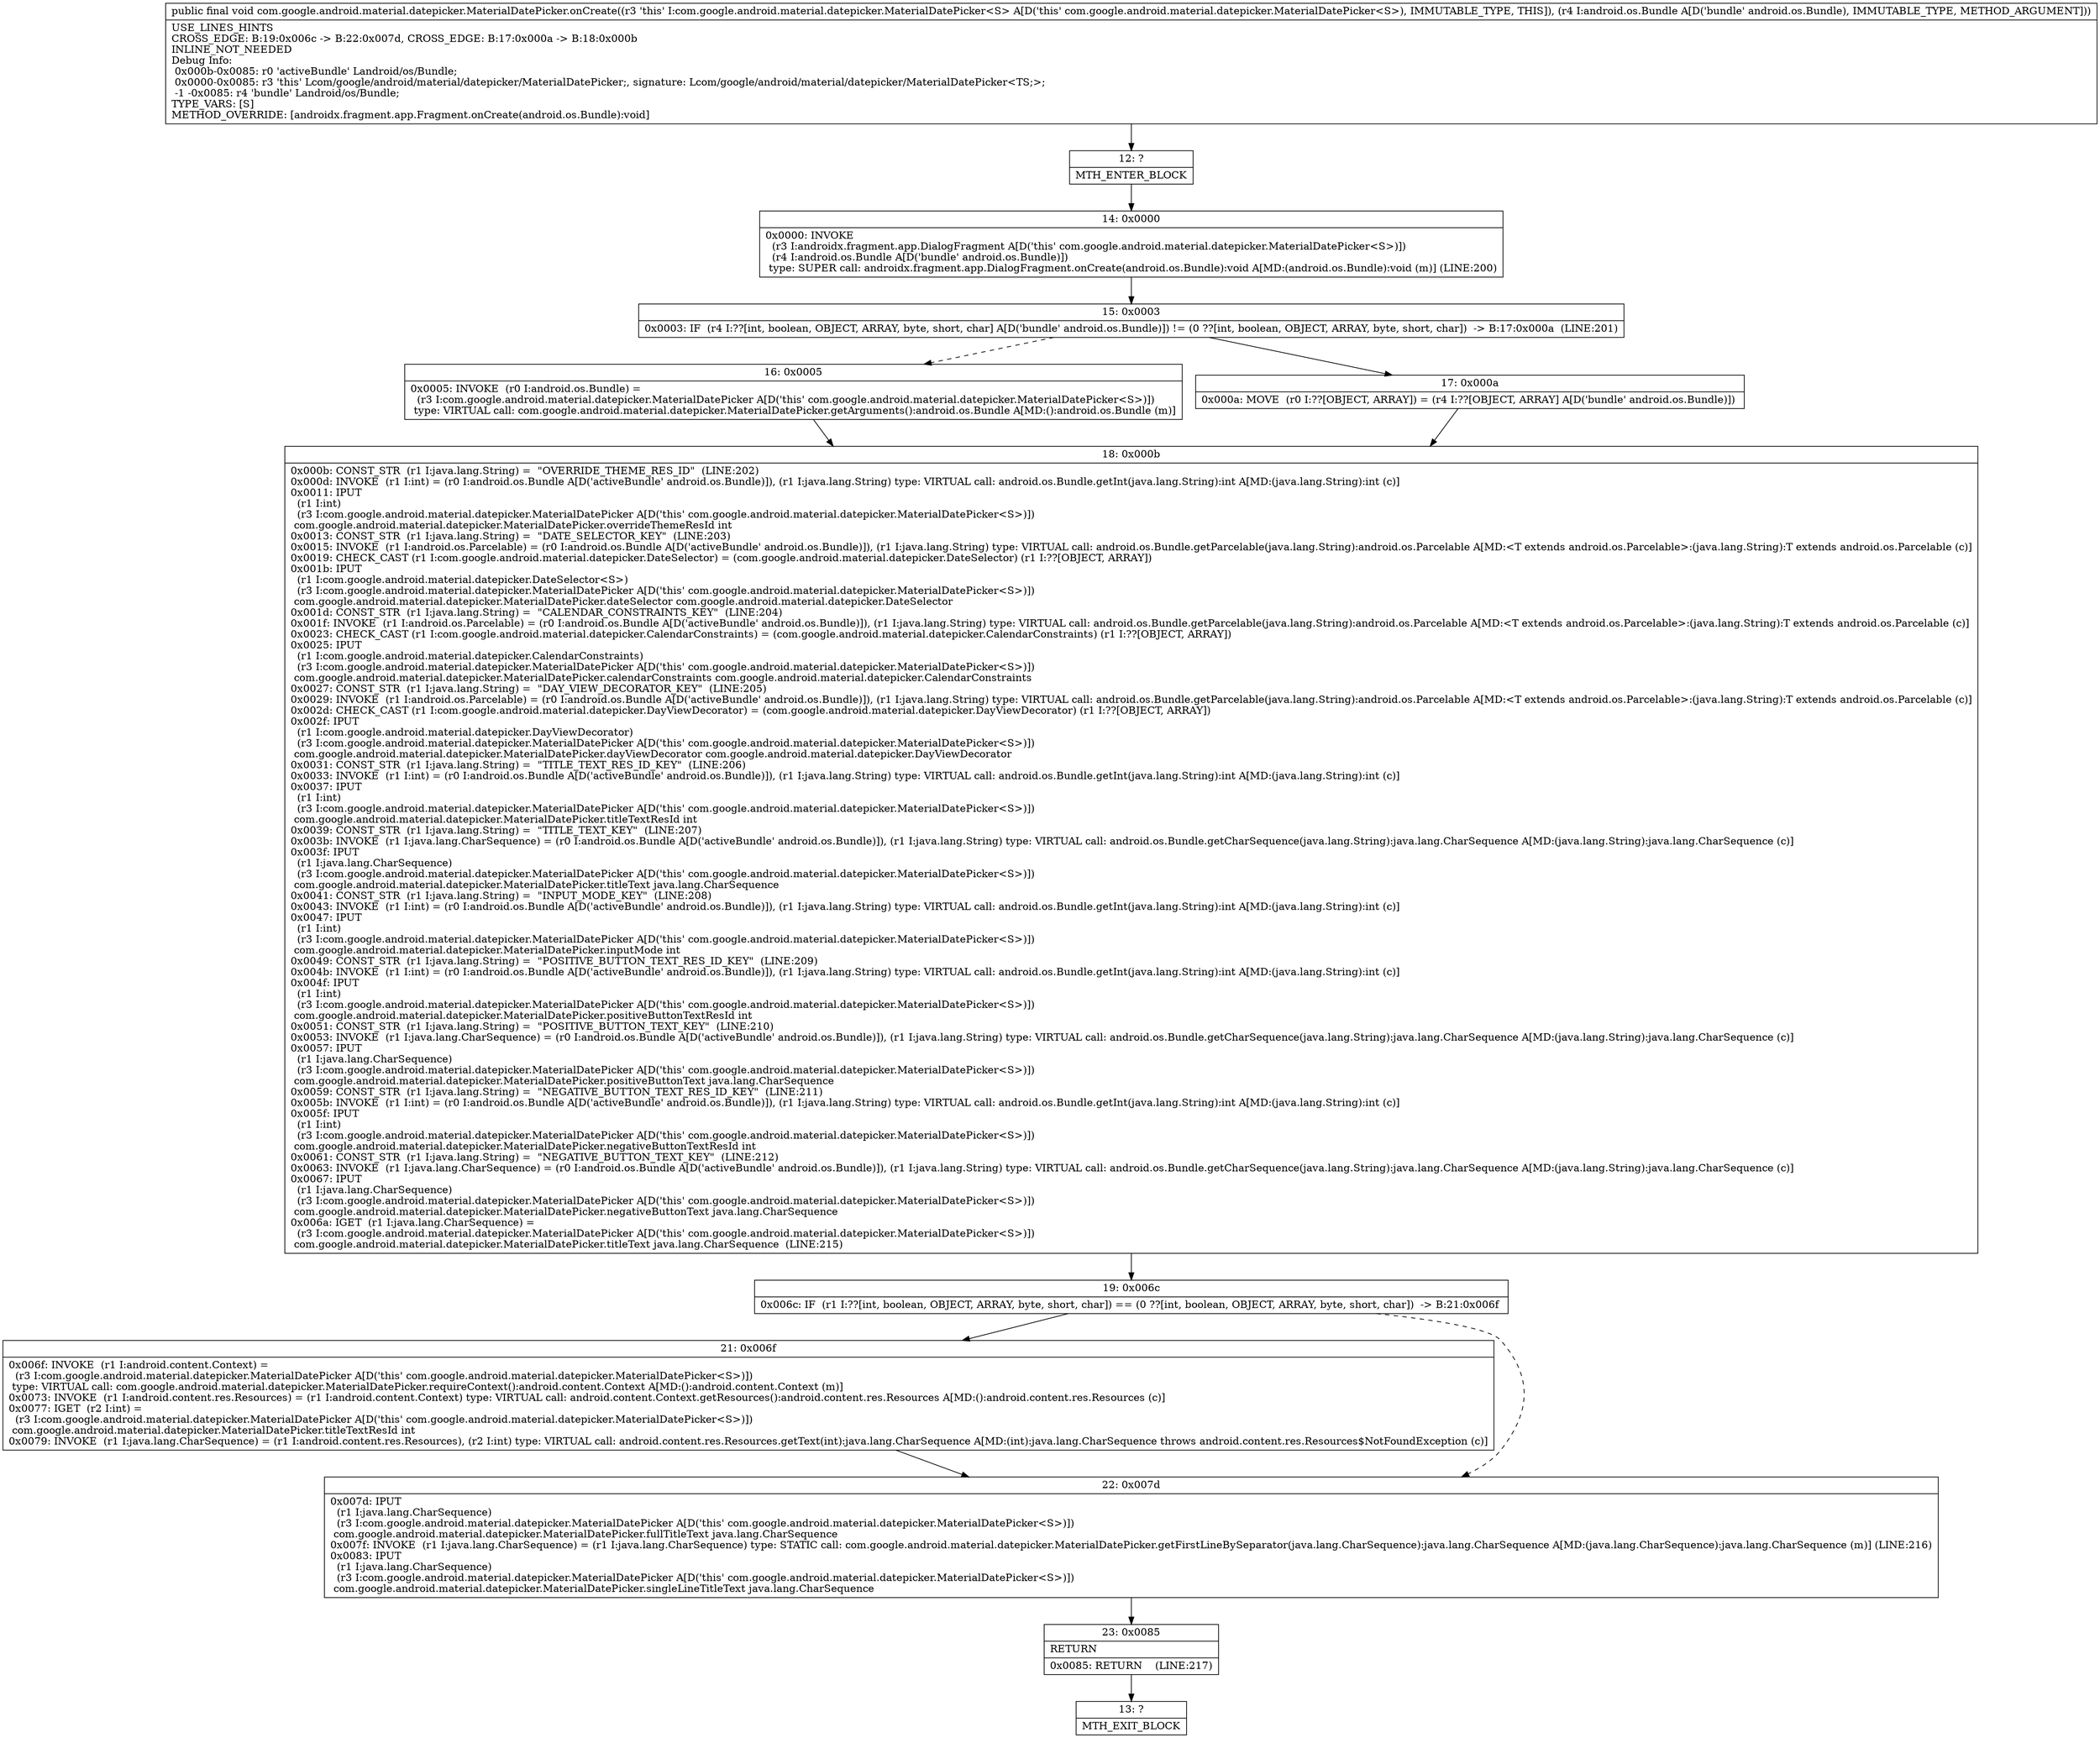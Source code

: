 digraph "CFG forcom.google.android.material.datepicker.MaterialDatePicker.onCreate(Landroid\/os\/Bundle;)V" {
Node_12 [shape=record,label="{12\:\ ?|MTH_ENTER_BLOCK\l}"];
Node_14 [shape=record,label="{14\:\ 0x0000|0x0000: INVOKE  \l  (r3 I:androidx.fragment.app.DialogFragment A[D('this' com.google.android.material.datepicker.MaterialDatePicker\<S\>)])\l  (r4 I:android.os.Bundle A[D('bundle' android.os.Bundle)])\l type: SUPER call: androidx.fragment.app.DialogFragment.onCreate(android.os.Bundle):void A[MD:(android.os.Bundle):void (m)] (LINE:200)\l}"];
Node_15 [shape=record,label="{15\:\ 0x0003|0x0003: IF  (r4 I:??[int, boolean, OBJECT, ARRAY, byte, short, char] A[D('bundle' android.os.Bundle)]) != (0 ??[int, boolean, OBJECT, ARRAY, byte, short, char])  \-\> B:17:0x000a  (LINE:201)\l}"];
Node_16 [shape=record,label="{16\:\ 0x0005|0x0005: INVOKE  (r0 I:android.os.Bundle) = \l  (r3 I:com.google.android.material.datepicker.MaterialDatePicker A[D('this' com.google.android.material.datepicker.MaterialDatePicker\<S\>)])\l type: VIRTUAL call: com.google.android.material.datepicker.MaterialDatePicker.getArguments():android.os.Bundle A[MD:():android.os.Bundle (m)]\l}"];
Node_18 [shape=record,label="{18\:\ 0x000b|0x000b: CONST_STR  (r1 I:java.lang.String) =  \"OVERRIDE_THEME_RES_ID\"  (LINE:202)\l0x000d: INVOKE  (r1 I:int) = (r0 I:android.os.Bundle A[D('activeBundle' android.os.Bundle)]), (r1 I:java.lang.String) type: VIRTUAL call: android.os.Bundle.getInt(java.lang.String):int A[MD:(java.lang.String):int (c)]\l0x0011: IPUT  \l  (r1 I:int)\l  (r3 I:com.google.android.material.datepicker.MaterialDatePicker A[D('this' com.google.android.material.datepicker.MaterialDatePicker\<S\>)])\l com.google.android.material.datepicker.MaterialDatePicker.overrideThemeResId int \l0x0013: CONST_STR  (r1 I:java.lang.String) =  \"DATE_SELECTOR_KEY\"  (LINE:203)\l0x0015: INVOKE  (r1 I:android.os.Parcelable) = (r0 I:android.os.Bundle A[D('activeBundle' android.os.Bundle)]), (r1 I:java.lang.String) type: VIRTUAL call: android.os.Bundle.getParcelable(java.lang.String):android.os.Parcelable A[MD:\<T extends android.os.Parcelable\>:(java.lang.String):T extends android.os.Parcelable (c)]\l0x0019: CHECK_CAST (r1 I:com.google.android.material.datepicker.DateSelector) = (com.google.android.material.datepicker.DateSelector) (r1 I:??[OBJECT, ARRAY]) \l0x001b: IPUT  \l  (r1 I:com.google.android.material.datepicker.DateSelector\<S\>)\l  (r3 I:com.google.android.material.datepicker.MaterialDatePicker A[D('this' com.google.android.material.datepicker.MaterialDatePicker\<S\>)])\l com.google.android.material.datepicker.MaterialDatePicker.dateSelector com.google.android.material.datepicker.DateSelector \l0x001d: CONST_STR  (r1 I:java.lang.String) =  \"CALENDAR_CONSTRAINTS_KEY\"  (LINE:204)\l0x001f: INVOKE  (r1 I:android.os.Parcelable) = (r0 I:android.os.Bundle A[D('activeBundle' android.os.Bundle)]), (r1 I:java.lang.String) type: VIRTUAL call: android.os.Bundle.getParcelable(java.lang.String):android.os.Parcelable A[MD:\<T extends android.os.Parcelable\>:(java.lang.String):T extends android.os.Parcelable (c)]\l0x0023: CHECK_CAST (r1 I:com.google.android.material.datepicker.CalendarConstraints) = (com.google.android.material.datepicker.CalendarConstraints) (r1 I:??[OBJECT, ARRAY]) \l0x0025: IPUT  \l  (r1 I:com.google.android.material.datepicker.CalendarConstraints)\l  (r3 I:com.google.android.material.datepicker.MaterialDatePicker A[D('this' com.google.android.material.datepicker.MaterialDatePicker\<S\>)])\l com.google.android.material.datepicker.MaterialDatePicker.calendarConstraints com.google.android.material.datepicker.CalendarConstraints \l0x0027: CONST_STR  (r1 I:java.lang.String) =  \"DAY_VIEW_DECORATOR_KEY\"  (LINE:205)\l0x0029: INVOKE  (r1 I:android.os.Parcelable) = (r0 I:android.os.Bundle A[D('activeBundle' android.os.Bundle)]), (r1 I:java.lang.String) type: VIRTUAL call: android.os.Bundle.getParcelable(java.lang.String):android.os.Parcelable A[MD:\<T extends android.os.Parcelable\>:(java.lang.String):T extends android.os.Parcelable (c)]\l0x002d: CHECK_CAST (r1 I:com.google.android.material.datepicker.DayViewDecorator) = (com.google.android.material.datepicker.DayViewDecorator) (r1 I:??[OBJECT, ARRAY]) \l0x002f: IPUT  \l  (r1 I:com.google.android.material.datepicker.DayViewDecorator)\l  (r3 I:com.google.android.material.datepicker.MaterialDatePicker A[D('this' com.google.android.material.datepicker.MaterialDatePicker\<S\>)])\l com.google.android.material.datepicker.MaterialDatePicker.dayViewDecorator com.google.android.material.datepicker.DayViewDecorator \l0x0031: CONST_STR  (r1 I:java.lang.String) =  \"TITLE_TEXT_RES_ID_KEY\"  (LINE:206)\l0x0033: INVOKE  (r1 I:int) = (r0 I:android.os.Bundle A[D('activeBundle' android.os.Bundle)]), (r1 I:java.lang.String) type: VIRTUAL call: android.os.Bundle.getInt(java.lang.String):int A[MD:(java.lang.String):int (c)]\l0x0037: IPUT  \l  (r1 I:int)\l  (r3 I:com.google.android.material.datepicker.MaterialDatePicker A[D('this' com.google.android.material.datepicker.MaterialDatePicker\<S\>)])\l com.google.android.material.datepicker.MaterialDatePicker.titleTextResId int \l0x0039: CONST_STR  (r1 I:java.lang.String) =  \"TITLE_TEXT_KEY\"  (LINE:207)\l0x003b: INVOKE  (r1 I:java.lang.CharSequence) = (r0 I:android.os.Bundle A[D('activeBundle' android.os.Bundle)]), (r1 I:java.lang.String) type: VIRTUAL call: android.os.Bundle.getCharSequence(java.lang.String):java.lang.CharSequence A[MD:(java.lang.String):java.lang.CharSequence (c)]\l0x003f: IPUT  \l  (r1 I:java.lang.CharSequence)\l  (r3 I:com.google.android.material.datepicker.MaterialDatePicker A[D('this' com.google.android.material.datepicker.MaterialDatePicker\<S\>)])\l com.google.android.material.datepicker.MaterialDatePicker.titleText java.lang.CharSequence \l0x0041: CONST_STR  (r1 I:java.lang.String) =  \"INPUT_MODE_KEY\"  (LINE:208)\l0x0043: INVOKE  (r1 I:int) = (r0 I:android.os.Bundle A[D('activeBundle' android.os.Bundle)]), (r1 I:java.lang.String) type: VIRTUAL call: android.os.Bundle.getInt(java.lang.String):int A[MD:(java.lang.String):int (c)]\l0x0047: IPUT  \l  (r1 I:int)\l  (r3 I:com.google.android.material.datepicker.MaterialDatePicker A[D('this' com.google.android.material.datepicker.MaterialDatePicker\<S\>)])\l com.google.android.material.datepicker.MaterialDatePicker.inputMode int \l0x0049: CONST_STR  (r1 I:java.lang.String) =  \"POSITIVE_BUTTON_TEXT_RES_ID_KEY\"  (LINE:209)\l0x004b: INVOKE  (r1 I:int) = (r0 I:android.os.Bundle A[D('activeBundle' android.os.Bundle)]), (r1 I:java.lang.String) type: VIRTUAL call: android.os.Bundle.getInt(java.lang.String):int A[MD:(java.lang.String):int (c)]\l0x004f: IPUT  \l  (r1 I:int)\l  (r3 I:com.google.android.material.datepicker.MaterialDatePicker A[D('this' com.google.android.material.datepicker.MaterialDatePicker\<S\>)])\l com.google.android.material.datepicker.MaterialDatePicker.positiveButtonTextResId int \l0x0051: CONST_STR  (r1 I:java.lang.String) =  \"POSITIVE_BUTTON_TEXT_KEY\"  (LINE:210)\l0x0053: INVOKE  (r1 I:java.lang.CharSequence) = (r0 I:android.os.Bundle A[D('activeBundle' android.os.Bundle)]), (r1 I:java.lang.String) type: VIRTUAL call: android.os.Bundle.getCharSequence(java.lang.String):java.lang.CharSequence A[MD:(java.lang.String):java.lang.CharSequence (c)]\l0x0057: IPUT  \l  (r1 I:java.lang.CharSequence)\l  (r3 I:com.google.android.material.datepicker.MaterialDatePicker A[D('this' com.google.android.material.datepicker.MaterialDatePicker\<S\>)])\l com.google.android.material.datepicker.MaterialDatePicker.positiveButtonText java.lang.CharSequence \l0x0059: CONST_STR  (r1 I:java.lang.String) =  \"NEGATIVE_BUTTON_TEXT_RES_ID_KEY\"  (LINE:211)\l0x005b: INVOKE  (r1 I:int) = (r0 I:android.os.Bundle A[D('activeBundle' android.os.Bundle)]), (r1 I:java.lang.String) type: VIRTUAL call: android.os.Bundle.getInt(java.lang.String):int A[MD:(java.lang.String):int (c)]\l0x005f: IPUT  \l  (r1 I:int)\l  (r3 I:com.google.android.material.datepicker.MaterialDatePicker A[D('this' com.google.android.material.datepicker.MaterialDatePicker\<S\>)])\l com.google.android.material.datepicker.MaterialDatePicker.negativeButtonTextResId int \l0x0061: CONST_STR  (r1 I:java.lang.String) =  \"NEGATIVE_BUTTON_TEXT_KEY\"  (LINE:212)\l0x0063: INVOKE  (r1 I:java.lang.CharSequence) = (r0 I:android.os.Bundle A[D('activeBundle' android.os.Bundle)]), (r1 I:java.lang.String) type: VIRTUAL call: android.os.Bundle.getCharSequence(java.lang.String):java.lang.CharSequence A[MD:(java.lang.String):java.lang.CharSequence (c)]\l0x0067: IPUT  \l  (r1 I:java.lang.CharSequence)\l  (r3 I:com.google.android.material.datepicker.MaterialDatePicker A[D('this' com.google.android.material.datepicker.MaterialDatePicker\<S\>)])\l com.google.android.material.datepicker.MaterialDatePicker.negativeButtonText java.lang.CharSequence \l0x006a: IGET  (r1 I:java.lang.CharSequence) = \l  (r3 I:com.google.android.material.datepicker.MaterialDatePicker A[D('this' com.google.android.material.datepicker.MaterialDatePicker\<S\>)])\l com.google.android.material.datepicker.MaterialDatePicker.titleText java.lang.CharSequence  (LINE:215)\l}"];
Node_19 [shape=record,label="{19\:\ 0x006c|0x006c: IF  (r1 I:??[int, boolean, OBJECT, ARRAY, byte, short, char]) == (0 ??[int, boolean, OBJECT, ARRAY, byte, short, char])  \-\> B:21:0x006f \l}"];
Node_21 [shape=record,label="{21\:\ 0x006f|0x006f: INVOKE  (r1 I:android.content.Context) = \l  (r3 I:com.google.android.material.datepicker.MaterialDatePicker A[D('this' com.google.android.material.datepicker.MaterialDatePicker\<S\>)])\l type: VIRTUAL call: com.google.android.material.datepicker.MaterialDatePicker.requireContext():android.content.Context A[MD:():android.content.Context (m)]\l0x0073: INVOKE  (r1 I:android.content.res.Resources) = (r1 I:android.content.Context) type: VIRTUAL call: android.content.Context.getResources():android.content.res.Resources A[MD:():android.content.res.Resources (c)]\l0x0077: IGET  (r2 I:int) = \l  (r3 I:com.google.android.material.datepicker.MaterialDatePicker A[D('this' com.google.android.material.datepicker.MaterialDatePicker\<S\>)])\l com.google.android.material.datepicker.MaterialDatePicker.titleTextResId int \l0x0079: INVOKE  (r1 I:java.lang.CharSequence) = (r1 I:android.content.res.Resources), (r2 I:int) type: VIRTUAL call: android.content.res.Resources.getText(int):java.lang.CharSequence A[MD:(int):java.lang.CharSequence throws android.content.res.Resources$NotFoundException (c)]\l}"];
Node_22 [shape=record,label="{22\:\ 0x007d|0x007d: IPUT  \l  (r1 I:java.lang.CharSequence)\l  (r3 I:com.google.android.material.datepicker.MaterialDatePicker A[D('this' com.google.android.material.datepicker.MaterialDatePicker\<S\>)])\l com.google.android.material.datepicker.MaterialDatePicker.fullTitleText java.lang.CharSequence \l0x007f: INVOKE  (r1 I:java.lang.CharSequence) = (r1 I:java.lang.CharSequence) type: STATIC call: com.google.android.material.datepicker.MaterialDatePicker.getFirstLineBySeparator(java.lang.CharSequence):java.lang.CharSequence A[MD:(java.lang.CharSequence):java.lang.CharSequence (m)] (LINE:216)\l0x0083: IPUT  \l  (r1 I:java.lang.CharSequence)\l  (r3 I:com.google.android.material.datepicker.MaterialDatePicker A[D('this' com.google.android.material.datepicker.MaterialDatePicker\<S\>)])\l com.google.android.material.datepicker.MaterialDatePicker.singleLineTitleText java.lang.CharSequence \l}"];
Node_23 [shape=record,label="{23\:\ 0x0085|RETURN\l|0x0085: RETURN    (LINE:217)\l}"];
Node_13 [shape=record,label="{13\:\ ?|MTH_EXIT_BLOCK\l}"];
Node_17 [shape=record,label="{17\:\ 0x000a|0x000a: MOVE  (r0 I:??[OBJECT, ARRAY]) = (r4 I:??[OBJECT, ARRAY] A[D('bundle' android.os.Bundle)]) \l}"];
MethodNode[shape=record,label="{public final void com.google.android.material.datepicker.MaterialDatePicker.onCreate((r3 'this' I:com.google.android.material.datepicker.MaterialDatePicker\<S\> A[D('this' com.google.android.material.datepicker.MaterialDatePicker\<S\>), IMMUTABLE_TYPE, THIS]), (r4 I:android.os.Bundle A[D('bundle' android.os.Bundle), IMMUTABLE_TYPE, METHOD_ARGUMENT]))  | USE_LINES_HINTS\lCROSS_EDGE: B:19:0x006c \-\> B:22:0x007d, CROSS_EDGE: B:17:0x000a \-\> B:18:0x000b\lINLINE_NOT_NEEDED\lDebug Info:\l  0x000b\-0x0085: r0 'activeBundle' Landroid\/os\/Bundle;\l  0x0000\-0x0085: r3 'this' Lcom\/google\/android\/material\/datepicker\/MaterialDatePicker;, signature: Lcom\/google\/android\/material\/datepicker\/MaterialDatePicker\<TS;\>;\l  \-1 \-0x0085: r4 'bundle' Landroid\/os\/Bundle;\lTYPE_VARS: [S]\lMETHOD_OVERRIDE: [androidx.fragment.app.Fragment.onCreate(android.os.Bundle):void]\l}"];
MethodNode -> Node_12;Node_12 -> Node_14;
Node_14 -> Node_15;
Node_15 -> Node_16[style=dashed];
Node_15 -> Node_17;
Node_16 -> Node_18;
Node_18 -> Node_19;
Node_19 -> Node_21;
Node_19 -> Node_22[style=dashed];
Node_21 -> Node_22;
Node_22 -> Node_23;
Node_23 -> Node_13;
Node_17 -> Node_18;
}

